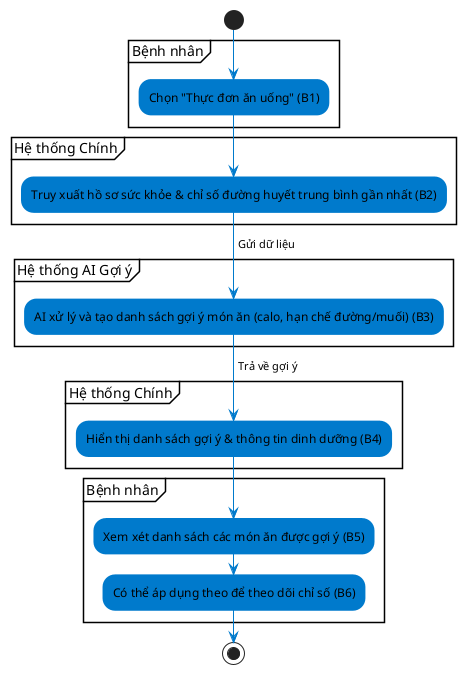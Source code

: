 @startuml
skinparam activity {
  FontName Arial
  BackgroundColor #007ACC
  BorderColor #007ACC
  ArrowColor #007ACC
}
skinparam swimlane {
  BorderColor #007ACC
  BackgroundColor #007ACC
}

start

partition Bệnh nhân {
  :Chọn "Thực đơn ăn uống" (B1);
}

partition Hệ thống Chính {
  :Truy xuất hồ sơ sức khỏe & chỉ số đường huyết trung bình gần nhất (B2);
  -> Gửi dữ liệu;
}

partition Hệ thống AI Gợi ý {
  :AI xử lý và tạo danh sách gợi ý món ăn (calo, hạn chế đường/muối) (B3);
  -> Trả về gợi ý;
}

partition Hệ thống Chính {
  :Hiển thị danh sách gợi ý & thông tin dinh dưỡng (B4);
}

partition Bệnh nhân {
  :Xem xét danh sách các món ăn được gợi ý (B5);
  :Có thể áp dụng theo để theo dõi chỉ số (B6);
}

stop
@enduml